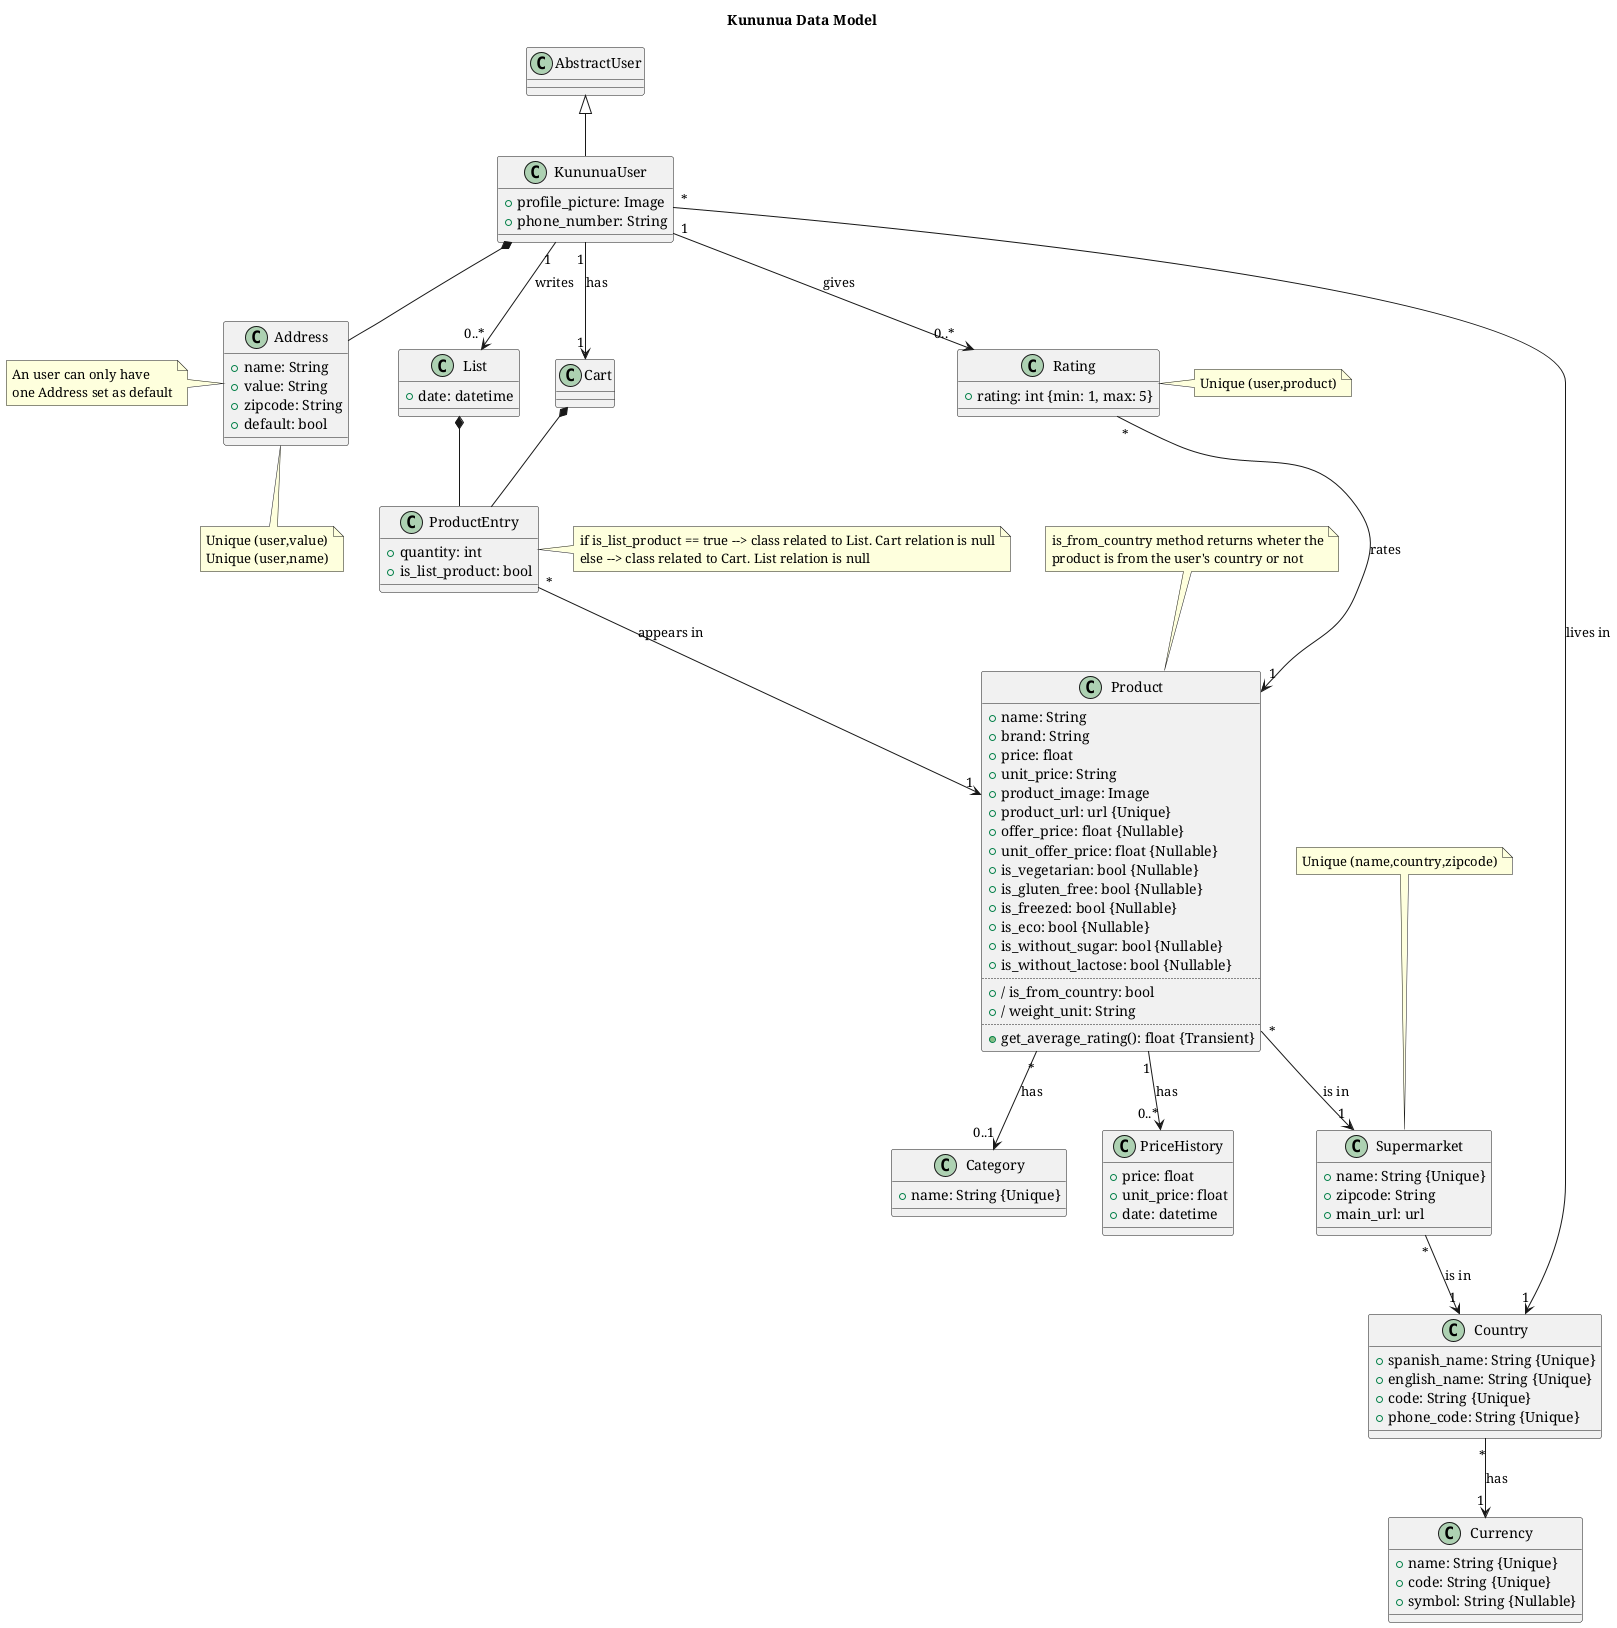 @startuml KununuaDataModel

' --------------- CONFIG ----------------

title Kununua Data Model
'!theme minty
'!theme materia
skinparam defaultFontName Serif

' --------------- CLASSES ----------------

class AbstractUser{}

class KununuaUser{
    +profile_picture: Image
    +phone_number: String
}

class Country{
    +spanish_name: String {Unique}
    +english_name: String {Unique}
    +code: String {Unique}
    +phone_code: String {Unique}
}

class Currency{
    +name: String {Unique}
    +code: String {Unique}
    +symbol: String {Nullable}
}

class Address{
    +name: String
    +value: String
    +zipcode: String
    +default: bool
}

class Product{
    +name: String
    +brand: String
    +price: float
    +unit_price: String
    +product_image: Image
    +product_url: url {Unique}
    +offer_price: float {Nullable}
    +unit_offer_price: float {Nullable}
    +is_vegetarian: bool {Nullable}
    +is_gluten_free: bool {Nullable}
    +is_freezed: bool {Nullable}
    +is_eco: bool {Nullable}
    +is_without_sugar: bool {Nullable}
    +is_without_lactose: bool {Nullable}
    ..
    + / is_from_country: bool
    + / weight_unit: String
    ..
    +get_average_rating(): float {Transient}
}

class Category{
    +name: String {Unique}
}

class Supermarket{
    +name: String {Unique}
    +zipcode: String
    +main_url: url
}

class Rating{
    +rating: int {min: 1, max: 5}
}

class PriceHistory{
    +price: float
    +unit_price: float
    +date: datetime
}

class List{
    +date: datetime
}

class Cart{}

class ProductEntry{
    +quantity: int
    +is_list_product: bool
}

' --------------- NOTES ----------------
note left of Address 
An user can only have 
one Address set as default
end note

note bottom of Address 
Unique (user,value)
Unique (user,name)
end note

note top of Product
is_from_country method returns wheter the
product is from the user's country or not
end note

note top of Supermarket
Unique (name,country,zipcode)
end note

note right of Rating
Unique (user,product)
end note

note right of ProductEntry
if is_list_product == true --> class related to List. Cart relation is null
else --> class related to Cart. List relation is null
end note

' --------------- RELATIONS ----------------

AbstractUser <|-- KununuaUser
KununuaUser *-- Address
KununuaUser "*" --> "1" Country: lives in
KununuaUser "1" --> "0..*" Rating: gives
KununuaUser "1" --> "0..*" List: writes
KununuaUser "1" --> "1" Cart: has
Country "*" --> "1" Currency: has
Product "*" --> "0..1" Category: has
Product "*" --> "1" Supermarket: is in
Product "1" --> "0..*" PriceHistory: has
Supermarket "*" --> "1" Country: is in
Rating "*" --> "1" Product: rates
List *-- ProductEntry
Cart *-- ProductEntry
ProductEntry "*" --> "1" Product: appears in

@enduml